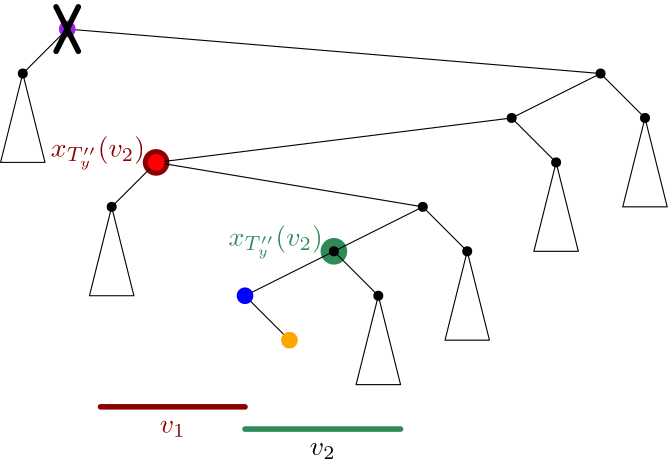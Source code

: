 <?xml version="1.0"?>
<!DOCTYPE ipe SYSTEM "ipe.dtd">
<ipe version="70206" creator="Ipe 7.2.7">
<info created="D:20200225230024" modified="D:20200225231502"/>
<ipestyle name="basic">
<symbol name="arrow/arc(spx)">
<path stroke="sym-stroke" fill="sym-stroke" pen="sym-pen">
0 0 m
-1 0.333 l
-1 -0.333 l
h
</path>
</symbol>
<symbol name="arrow/farc(spx)">
<path stroke="sym-stroke" fill="white" pen="sym-pen">
0 0 m
-1 0.333 l
-1 -0.333 l
h
</path>
</symbol>
<symbol name="arrow/ptarc(spx)">
<path stroke="sym-stroke" fill="sym-stroke" pen="sym-pen">
0 0 m
-1 0.333 l
-0.8 0 l
-1 -0.333 l
h
</path>
</symbol>
<symbol name="arrow/fptarc(spx)">
<path stroke="sym-stroke" fill="white" pen="sym-pen">
0 0 m
-1 0.333 l
-0.8 0 l
-1 -0.333 l
h
</path>
</symbol>
<symbol name="mark/circle(sx)" transformations="translations">
<path fill="sym-stroke">
0.6 0 0 0.6 0 0 e
0.4 0 0 0.4 0 0 e
</path>
</symbol>
<symbol name="mark/disk(sx)" transformations="translations">
<path fill="sym-stroke">
0.6 0 0 0.6 0 0 e
</path>
</symbol>
<symbol name="mark/fdisk(sfx)" transformations="translations">
<group>
<path fill="sym-fill">
0.5 0 0 0.5 0 0 e
</path>
<path fill="sym-stroke" fillrule="eofill">
0.6 0 0 0.6 0 0 e
0.4 0 0 0.4 0 0 e
</path>
</group>
</symbol>
<symbol name="mark/box(sx)" transformations="translations">
<path fill="sym-stroke" fillrule="eofill">
-0.6 -0.6 m
0.6 -0.6 l
0.6 0.6 l
-0.6 0.6 l
h
-0.4 -0.4 m
0.4 -0.4 l
0.4 0.4 l
-0.4 0.4 l
h
</path>
</symbol>
<symbol name="mark/square(sx)" transformations="translations">
<path fill="sym-stroke">
-0.6 -0.6 m
0.6 -0.6 l
0.6 0.6 l
-0.6 0.6 l
h
</path>
</symbol>
<symbol name="mark/fsquare(sfx)" transformations="translations">
<group>
<path fill="sym-fill">
-0.5 -0.5 m
0.5 -0.5 l
0.5 0.5 l
-0.5 0.5 l
h
</path>
<path fill="sym-stroke" fillrule="eofill">
-0.6 -0.6 m
0.6 -0.6 l
0.6 0.6 l
-0.6 0.6 l
h
-0.4 -0.4 m
0.4 -0.4 l
0.4 0.4 l
-0.4 0.4 l
h
</path>
</group>
</symbol>
<symbol name="mark/cross(sx)" transformations="translations">
<group>
<path fill="sym-stroke">
-0.43 -0.57 m
0.57 0.43 l
0.43 0.57 l
-0.57 -0.43 l
h
</path>
<path fill="sym-stroke">
-0.43 0.57 m
0.57 -0.43 l
0.43 -0.57 l
-0.57 0.43 l
h
</path>
</group>
</symbol>
<symbol name="arrow/fnormal(spx)">
<path stroke="sym-stroke" fill="white" pen="sym-pen">
0 0 m
-1 0.333 l
-1 -0.333 l
h
</path>
</symbol>
<symbol name="arrow/pointed(spx)">
<path stroke="sym-stroke" fill="sym-stroke" pen="sym-pen">
0 0 m
-1 0.333 l
-0.8 0 l
-1 -0.333 l
h
</path>
</symbol>
<symbol name="arrow/fpointed(spx)">
<path stroke="sym-stroke" fill="white" pen="sym-pen">
0 0 m
-1 0.333 l
-0.8 0 l
-1 -0.333 l
h
</path>
</symbol>
<symbol name="arrow/linear(spx)">
<path stroke="sym-stroke" pen="sym-pen">
-1 0.333 m
0 0 l
-1 -0.333 l
</path>
</symbol>
<symbol name="arrow/fdouble(spx)">
<path stroke="sym-stroke" fill="white" pen="sym-pen">
0 0 m
-1 0.333 l
-1 -0.333 l
h
-1 0 m
-2 0.333 l
-2 -0.333 l
h
</path>
</symbol>
<symbol name="arrow/double(spx)">
<path stroke="sym-stroke" fill="sym-stroke" pen="sym-pen">
0 0 m
-1 0.333 l
-1 -0.333 l
h
-1 0 m
-2 0.333 l
-2 -0.333 l
h
</path>
</symbol>
<pen name="heavier" value="0.8"/>
<pen name="fat" value="1.2"/>
<pen name="ultrafat" value="2"/>
<symbolsize name="large" value="5"/>
<symbolsize name="small" value="2"/>
<symbolsize name="tiny" value="1.1"/>
<arrowsize name="large" value="10"/>
<arrowsize name="small" value="5"/>
<arrowsize name="tiny" value="3"/>
<color name="red" value="1 0 0"/>
<color name="green" value="0 1 0"/>
<color name="blue" value="0 0 1"/>
<color name="yellow" value="1 1 0"/>
<color name="orange" value="1 0.647 0"/>
<color name="gold" value="1 0.843 0"/>
<color name="purple" value="0.627 0.125 0.941"/>
<color name="gray" value="0.745"/>
<color name="brown" value="0.647 0.165 0.165"/>
<color name="navy" value="0 0 0.502"/>
<color name="pink" value="1 0.753 0.796"/>
<color name="seagreen" value="0.18 0.545 0.341"/>
<color name="turquoise" value="0.251 0.878 0.816"/>
<color name="violet" value="0.933 0.51 0.933"/>
<color name="darkblue" value="0 0 0.545"/>
<color name="darkcyan" value="0 0.545 0.545"/>
<color name="darkgray" value="0.663"/>
<color name="darkgreen" value="0 0.392 0"/>
<color name="darkmagenta" value="0.545 0 0.545"/>
<color name="darkorange" value="1 0.549 0"/>
<color name="darkred" value="0.545 0 0"/>
<color name="lightblue" value="0.678 0.847 0.902"/>
<color name="lightcyan" value="0.878 1 1"/>
<color name="lightgray" value="0.827"/>
<color name="lightgreen" value="0.565 0.933 0.565"/>
<color name="lightyellow" value="1 1 0.878"/>
<dashstyle name="dashed" value="[4] 0"/>
<dashstyle name="dotted" value="[1 3] 0"/>
<dashstyle name="dash dotted" value="[4 2 1 2] 0"/>
<dashstyle name="dash dot dotted" value="[4 2 1 2 1 2] 0"/>
<textsize name="large" value="\large"/>
<textsize name="Large" value="\Large"/>
<textsize name="LARGE" value="\LARGE"/>
<textsize name="huge" value="\huge"/>
<textsize name="Huge" value="\Huge"/>
<textsize name="small" value="\small"/>
<textsize name="footnote" value="\footnotesize"/>
<textsize name="tiny" value="\tiny"/>
<textstyle name="center" begin="\begin{center}" end="\end{center}"/>
<textstyle name="itemize" begin="\begin{itemize}" end="\end{itemize}"/>
<textstyle name="item" begin="\begin{itemize}\item{}" end="\end{itemize}"/>
<gridsize name="4 pts" value="4"/>
<gridsize name="8 pts (~3 mm)" value="8"/>
<gridsize name="16 pts (~6 mm)" value="16"/>
<gridsize name="32 pts (~12 mm)" value="32"/>
<gridsize name="10 pts (~3.5 mm)" value="10"/>
<gridsize name="20 pts (~7 mm)" value="20"/>
<gridsize name="14 pts (~5 mm)" value="14"/>
<gridsize name="28 pts (~10 mm)" value="28"/>
<gridsize name="56 pts (~20 mm)" value="56"/>
<anglesize name="90 deg" value="90"/>
<anglesize name="60 deg" value="60"/>
<anglesize name="45 deg" value="45"/>
<anglesize name="30 deg" value="30"/>
<anglesize name="22.5 deg" value="22.5"/>
<opacity name="10%" value="0.1"/>
<opacity name="30%" value="0.3"/>
<opacity name="50%" value="0.5"/>
<opacity name="75%" value="0.75"/>
<tiling name="falling" angle="-60" step="4" width="1"/>
<tiling name="rising" angle="30" step="4" width="1"/>
</ipestyle>
<page>
<layer name="alpha"/>
<layer name="beta"/>
<layer name="gamma"/>
<view layers="alpha gamma" active="alpha"/>
<view layers="beta gamma" active="beta"/>
<path layer="beta" matrix="0.6 0 0 0.6 51.2 310.4" fill="darkred">
8 0 0 8 288 576 e
</path>
<text matrix="1 0 0 1 -60 82" transformations="translations" pos="280 576" stroke="darkred" type="label" width="33.909" height="7.467" depth="4.46" halign="right" valign="baseline" style="math">x_{T_y&apos;&apos;}(v_2)</text>
<path layer="alpha" matrix="0.6 0 0 0.6 51.2 262.4" fill="darkred">
8 0 0 8 288 576 e
</path>
<path layer="beta" matrix="0.6 0 0 0.6 83.2 262.4" fill="seagreen">
8 0 0 8 288 576 e
</path>
<path layer="alpha" matrix="0.6 0 0 0.6 115.2 230.4" fill="seagreen">
8 0 0 8 288 576 e
</path>
<use matrix="1 0 0 1 64 0" name="mark/disk(sx)" pos="320 640" size="normal" stroke="black"/>
<use matrix="1 0 0 1 64 0" name="mark/disk(sx)" pos="288 624" size="normal" stroke="black"/>
<use matrix="1 0 0 1 0 16" name="mark/disk(sx)" pos="320 576" size="normal" stroke="black"/>
<use matrix="1 0 0 1 0 16" name="mark/disk(sx)" pos="288 560" size="normal" stroke="black"/>
<path stroke="black">
192 656 m
384 640 l
352 624 l
224 608 l
320 592 l
288 576 l
256 560 l
</path>
<use name="mark/disk(sx)" pos="176 640" size="normal" stroke="black"/>
<path stroke="black">
176 640 m
168 608 l
184 608 l
h
</path>
<path stroke="black">
176 640 m
192 656 l
</path>
<use matrix="1 0 0 1 224 -16" name="mark/disk(sx)" pos="176 640" size="normal" stroke="black"/>
<path matrix="1 0 0 1 224 -16" stroke="black">
176 640 m
168 608 l
184 608 l
h
</path>
<use matrix="1 0 0 1 192 -32" name="mark/disk(sx)" pos="176 640" size="normal" stroke="black"/>
<path matrix="1 0 0 1 192 -32" stroke="black">
176 640 m
168 608 l
184 608 l
h
</path>
<use matrix="1 0 0 1 32 -48" name="mark/disk(sx)" pos="176 640" size="normal" stroke="black"/>
<path matrix="1 0 0 1 32 -48" stroke="black">
176 640 m
168 608 l
184 608 l
h
</path>
<use matrix="1 0 0 1 160 -64" name="mark/disk(sx)" pos="176 640" size="normal" stroke="black"/>
<path matrix="1 0 0 1 160 -64" stroke="black">
176 640 m
168 608 l
184 608 l
h
</path>
<use matrix="1 0 0 1 128 -80" name="mark/disk(sx)" pos="176 640" size="normal" stroke="black"/>
<path matrix="1 0 0 1 128 -80" stroke="black">
176 640 m
168 608 l
184 608 l
h
</path>
<path stroke="black">
384 640 m
400 624 l
</path>
<path stroke="black">
352 624 m
368 608 l
</path>
<path matrix="1 0 0 1 0 16" stroke="black">
320 576 m
336 560 l
</path>
<path matrix="1 0 0 1 0 16" stroke="black">
288 560 m
304 544 l
</path>
<path matrix="1 0 0 1 0 16" stroke="black">
224 592 m
208 576 l
</path>
<path matrix="1 0 0 1 0 16" stroke="black">
256 544 m
272 528 l
</path>
<use layer="beta" matrix="1 0 0 1 64 0" name="mark/disk(sx)" pos="320 640" size="normal" stroke="black"/>
<use matrix="1 0 0 1 64 0" name="mark/disk(sx)" pos="288 624" size="normal" stroke="black"/>
<use matrix="1 0 0 1 0 16" name="mark/disk(sx)" pos="320 576" size="normal" stroke="black"/>
<use matrix="1 0 0 1 0 16" name="mark/disk(sx)" pos="288 560" size="normal" stroke="black"/>
<path matrix="1 0 0 1 0 176" stroke="black">
224 480 m
384 464 l
352 448 l
256 432 l
320 416 l
288 400 l
272 384 l
</path>
<use name="mark/disk(sx)" pos="176 640" size="normal" stroke="black"/>
<path stroke="black">
176 640 m
168 608 l
184 608 l
h
</path>
<path matrix="1 0 0 1 0 176" stroke="black">
176 464 m
224 480 l
</path>
<use matrix="1 0 0 1 224 -16" name="mark/disk(sx)" pos="176 640" size="normal" stroke="black"/>
<path matrix="1 0 0 1 224 -16" stroke="black">
176 640 m
168 608 l
184 608 l
h
</path>
<use matrix="1 0 0 1 192 -32" name="mark/disk(sx)" pos="176 640" size="normal" stroke="black"/>
<path matrix="1 0 0 1 192 -32" stroke="black">
176 640 m
168 608 l
184 608 l
h
</path>
<use matrix="1 0 0 1 32 -48" name="mark/disk(sx)" pos="176 640" size="normal" stroke="black"/>
<path matrix="1 0 0 1 32 -48" stroke="black">
176 640 m
168 608 l
184 608 l
h
</path>
<use matrix="1 0 0 1 160 -64" name="mark/disk(sx)" pos="176 640" size="normal" stroke="black"/>
<path matrix="1 0 0 1 160 -64" stroke="black">
176 640 m
168 608 l
184 608 l
h
</path>
<use matrix="1 0 0 1 128 -80" name="mark/disk(sx)" pos="176 640" size="normal" stroke="black"/>
<path matrix="1 0 0 1 128 -80" stroke="black">
176 640 m
168 608 l
184 608 l
h
</path>
<path stroke="black">
384 640 m
400 624 l
</path>
<path stroke="black">
352 624 m
368 608 l
</path>
<path matrix="1 0 0 1 0 16" stroke="black">
320 576 m
336 560 l
</path>
<path matrix="1 0 0 1 0 16" stroke="black">
288 560 m
304 544 l
</path>
<path matrix="1 0 0 1 0 176" stroke="black">
256 432 m
208 416 l
</path>
<use layer="alpha" name="mark/disk(sx)" pos="192 656" size="large" stroke="purple"/>
<use matrix="1 0 0 1 0 16" name="mark/disk(sx)" pos="224 592" size="large" stroke="red"/>
<use matrix="1 0 0 1 0 16" name="mark/disk(sx)" pos="256 544" size="large" stroke="blue"/>
<use matrix="1 0 0 1 0 16" name="mark/disk(sx)" pos="272 528" size="large" stroke="orange"/>
<use layer="beta" matrix="1 0 0 1 32 0" name="mark/disk(sx)" pos="192 656" size="large" stroke="red"/>
<use matrix="1 0 0 1 32 16" name="mark/disk(sx)" pos="224 592" size="large" stroke="blue"/>
<use matrix="1 0 0 1 0 176" name="mark/disk(sx)" pos="272 384" size="large" stroke="orange"/>
<path layer="gamma" stroke="seagreen" pen="ultrafat" cap="1">
256 512 m
312 512 l
</path>
<text matrix="1 0 0 1 -4 11" transformations="translations" pos="288 496" stroke="black" type="label" width="9.298" height="4.294" depth="1.49" halign="center" valign="top" style="math">v_2</text>
<text layer="alpha" matrix="1 0 0 1 4 2" transformations="translations" pos="280 576" stroke="seagreen" type="label" width="33.909" height="7.467" depth="4.46" halign="right" valign="baseline" style="math">x_{T_y&apos;&apos;}(v_2)</text>
<text layer="beta" matrix="1 0 0 1 -27 34" transformations="translations" pos="280 576" stroke="seagreen" type="label" width="33.909" height="7.467" depth="4.46" halign="right" valign="baseline" style="math">x_{T_y&apos;&apos;}(v_2)</text>
<path layer="alpha" stroke="black" pen="ultrafat" cap="1">
188 664 m
196 648 l
</path>
<path stroke="black" pen="ultrafat" cap="1">
188 648 m
196 664 l
</path>
<path layer="gamma" stroke="darkred" pen="ultrafat" cap="1">
256 520 m
204 520 l
</path>
<text matrix="1 0 0 1 -58 19" transformations="translations" pos="288 496" stroke="darkred" type="label" width="9.298" height="4.294" depth="1.49" halign="center" valign="top" style="math">v_1</text>
<text layer="alpha" matrix="1 0 0 1 -60 34" transformations="translations" pos="280 576" stroke="darkred" type="label" width="33.909" height="7.467" depth="4.46" halign="right" valign="baseline" style="math">x_{T_y&apos;&apos;}(v_2)</text>
</page>
</ipe>
